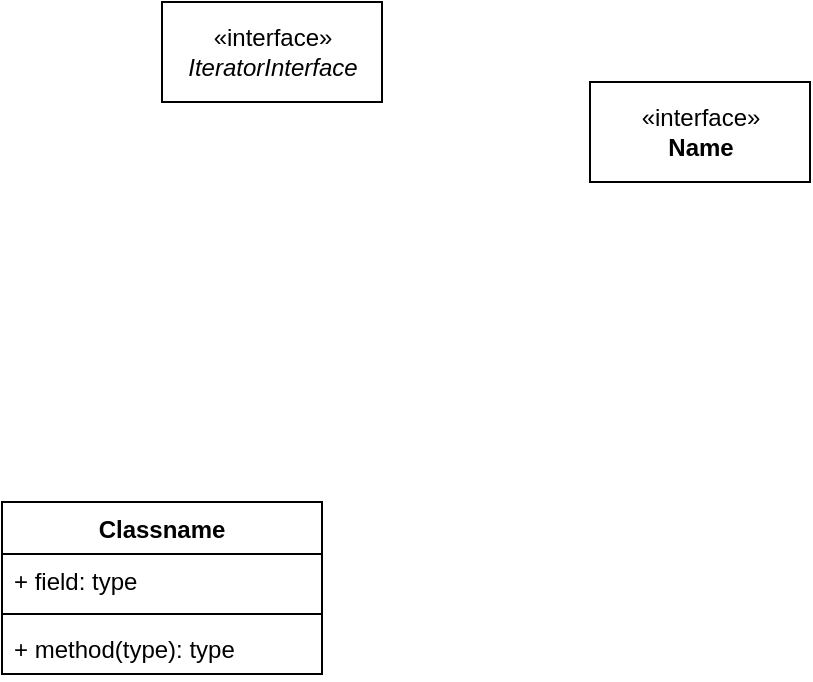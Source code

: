 <mxfile version="14.7.4" type="embed"><diagram id="C5RBs43oDa-KdzZeNtuy" name="Page-1"><mxGraphModel dx="928" dy="530" grid="1" gridSize="10" guides="1" tooltips="1" connect="1" arrows="1" fold="1" page="1" pageScale="1" pageWidth="1169" pageHeight="827" math="0" shadow="0"><root><mxCell id="WIyWlLk6GJQsqaUBKTNV-0"/><mxCell id="WIyWlLk6GJQsqaUBKTNV-1" parent="WIyWlLk6GJQsqaUBKTNV-0"/><mxCell id="0" value="Classname" style="swimlane;fontStyle=1;align=center;verticalAlign=top;childLayout=stackLayout;horizontal=1;startSize=26;horizontalStack=0;resizeParent=1;resizeParentMax=0;resizeLast=0;collapsible=1;marginBottom=0;" vertex="1" parent="WIyWlLk6GJQsqaUBKTNV-1"><mxGeometry x="180" y="380" width="160" height="86" as="geometry"/></mxCell><mxCell id="1" value="+ field: type" style="text;strokeColor=none;fillColor=none;align=left;verticalAlign=top;spacingLeft=4;spacingRight=4;overflow=hidden;rotatable=0;points=[[0,0.5],[1,0.5]];portConstraint=eastwest;" vertex="1" parent="0"><mxGeometry y="26" width="160" height="26" as="geometry"/></mxCell><mxCell id="2" value="" style="line;strokeWidth=1;fillColor=none;align=left;verticalAlign=middle;spacingTop=-1;spacingLeft=3;spacingRight=3;rotatable=0;labelPosition=right;points=[];portConstraint=eastwest;" vertex="1" parent="0"><mxGeometry y="52" width="160" height="8" as="geometry"/></mxCell><mxCell id="3" value="+ method(type): type" style="text;strokeColor=none;fillColor=none;align=left;verticalAlign=top;spacingLeft=4;spacingRight=4;overflow=hidden;rotatable=0;points=[[0,0.5],[1,0.5]];portConstraint=eastwest;" vertex="1" parent="0"><mxGeometry y="60" width="160" height="26" as="geometry"/></mxCell><mxCell id="4" value="«interface»&lt;br&gt;&lt;i&gt;IteratorInterface&lt;/i&gt;" style="html=1;" vertex="1" parent="WIyWlLk6GJQsqaUBKTNV-1"><mxGeometry x="260" y="130" width="110" height="50" as="geometry"/></mxCell><mxCell id="5" value="&amp;laquo;interface&amp;raquo;&lt;br&gt;&lt;b&gt;Name&lt;/b&gt;" style="html=1;" vertex="1" parent="WIyWlLk6GJQsqaUBKTNV-1"><mxGeometry x="474" y="170" width="110" height="50" as="geometry"/></mxCell></root></mxGraphModel></diagram></mxfile>